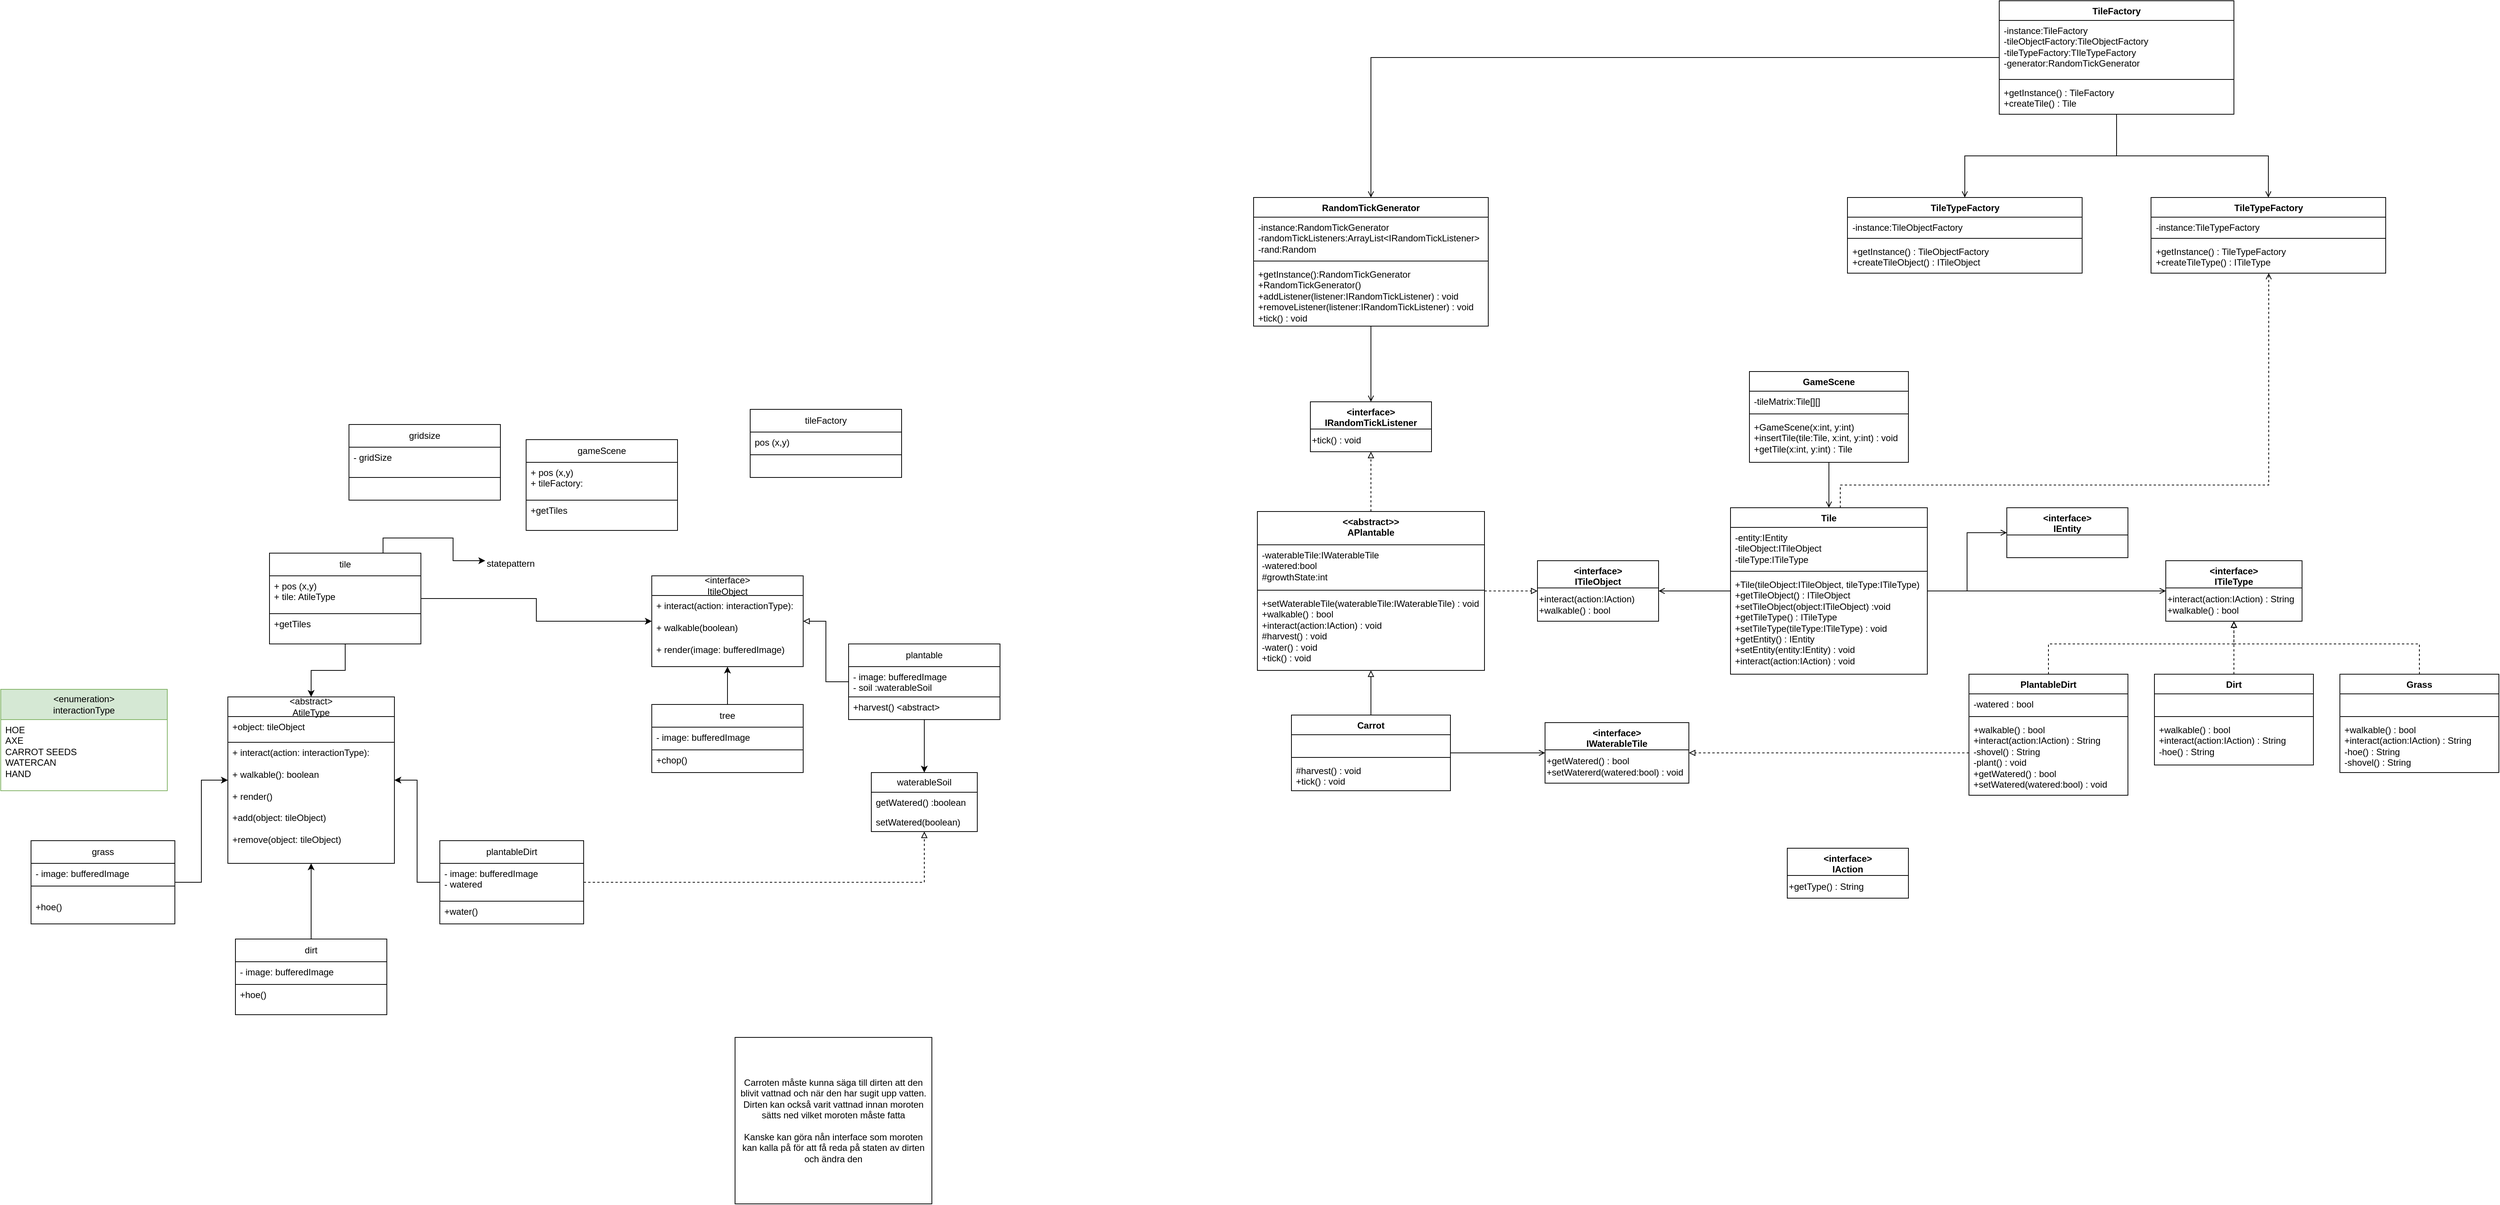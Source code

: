 <mxfile version="24.9.2">
  <diagram name="Sida-1" id="Y1j0zhgqOLCsYzoXeZtR">
    <mxGraphModel dx="4975" dy="3433" grid="1" gridSize="10" guides="1" tooltips="1" connect="1" arrows="1" fold="1" page="1" pageScale="1" pageWidth="827" pageHeight="1169" math="0" shadow="0">
      <root>
        <mxCell id="0" />
        <mxCell id="1" parent="0" />
        <mxCell id="sIzIB-XZMuE6dHfO2kSs-16" value="&lt;div&gt;&amp;lt;abstract&amp;gt;&lt;br&gt;&lt;/div&gt;&lt;div&gt;AtileType&lt;/div&gt;" style="swimlane;fontStyle=0;childLayout=stackLayout;horizontal=1;startSize=26;fillColor=none;horizontalStack=0;resizeParent=1;resizeParentMax=0;resizeLast=0;collapsible=1;marginBottom=0;whiteSpace=wrap;html=1;" parent="1" vertex="1">
          <mxGeometry x="20" y="490" width="220" height="220" as="geometry" />
        </mxCell>
        <mxCell id="sIzIB-XZMuE6dHfO2kSs-78" value="+object: tileObject" style="text;strokeColor=none;fillColor=none;align=left;verticalAlign=top;spacingLeft=4;spacingRight=4;overflow=hidden;rotatable=0;points=[[0,0.5],[1,0.5]];portConstraint=eastwest;whiteSpace=wrap;html=1;" parent="sIzIB-XZMuE6dHfO2kSs-16" vertex="1">
          <mxGeometry y="26" width="220" height="34" as="geometry" />
        </mxCell>
        <mxCell id="sIzIB-XZMuE6dHfO2kSs-17" value="+ interact(action: interactionType):&lt;div&gt;&lt;br&gt;&lt;/div&gt;&lt;div&gt;+ walkable(): boolean&lt;br&gt;&lt;/div&gt;&lt;div&gt;&lt;br&gt;&lt;/div&gt;&lt;div&gt;+ render()&lt;br&gt;&lt;/div&gt;&lt;div&gt;&lt;br&gt;&lt;/div&gt;&lt;div&gt;+add(object: tileObject)&lt;/div&gt;&lt;div&gt;&lt;br&gt;&lt;/div&gt;&lt;div&gt;+remove(object: tileObject)&lt;/div&gt;&lt;div&gt;&lt;br&gt;&lt;/div&gt;&lt;div&gt;&lt;br&gt;&lt;/div&gt;" style="text;strokeColor=default;fillColor=none;align=left;verticalAlign=top;spacingLeft=4;spacingRight=4;overflow=hidden;rotatable=0;points=[[0,0.5],[1,0.5]];portConstraint=eastwest;whiteSpace=wrap;html=1;" parent="sIzIB-XZMuE6dHfO2kSs-16" vertex="1">
          <mxGeometry y="60" width="220" height="160" as="geometry" />
        </mxCell>
        <mxCell id="sIzIB-XZMuE6dHfO2kSs-32" style="edgeStyle=orthogonalEdgeStyle;rounded=0;orthogonalLoop=1;jettySize=auto;html=1;" parent="1" source="sIzIB-XZMuE6dHfO2kSs-30" target="sIzIB-XZMuE6dHfO2kSs-16" edge="1">
          <mxGeometry relative="1" as="geometry" />
        </mxCell>
        <mxCell id="WeTuNVZqNts5gVV0klB0-11" style="edgeStyle=orthogonalEdgeStyle;rounded=0;orthogonalLoop=1;jettySize=auto;html=1;endArrow=block;endFill=0;dashed=1;" parent="1" source="sIzIB-XZMuE6dHfO2kSs-30" target="WeTuNVZqNts5gVV0klB0-5" edge="1">
          <mxGeometry relative="1" as="geometry" />
        </mxCell>
        <mxCell id="sIzIB-XZMuE6dHfO2kSs-30" value="plantableDirt" style="swimlane;fontStyle=0;childLayout=stackLayout;horizontal=1;startSize=30;fillColor=none;horizontalStack=0;resizeParent=1;resizeParentMax=0;resizeLast=0;collapsible=1;marginBottom=0;whiteSpace=wrap;html=1;" parent="1" vertex="1">
          <mxGeometry x="300" y="680" width="190" height="110" as="geometry" />
        </mxCell>
        <mxCell id="sIzIB-XZMuE6dHfO2kSs-38" value="&lt;div&gt;- image: bufferedImage&lt;/div&gt;&lt;div&gt;- watered&lt;br&gt;&lt;/div&gt;" style="text;strokeColor=default;fillColor=none;align=left;verticalAlign=top;spacingLeft=4;spacingRight=4;overflow=hidden;rotatable=0;points=[[0,0.5],[1,0.5]];portConstraint=eastwest;whiteSpace=wrap;html=1;" parent="sIzIB-XZMuE6dHfO2kSs-30" vertex="1">
          <mxGeometry y="30" width="190" height="50" as="geometry" />
        </mxCell>
        <mxCell id="sIzIB-XZMuE6dHfO2kSs-37" value="&lt;div&gt;+water()&lt;br&gt;&lt;/div&gt;&lt;div&gt;&lt;br&gt;&lt;br&gt;&lt;/div&gt;" style="text;strokeColor=default;fillColor=none;align=left;verticalAlign=top;spacingLeft=4;spacingRight=4;overflow=hidden;rotatable=0;points=[[0,0.5],[1,0.5]];portConstraint=eastwest;whiteSpace=wrap;html=1;" parent="sIzIB-XZMuE6dHfO2kSs-30" vertex="1">
          <mxGeometry y="80" width="190" height="30" as="geometry" />
        </mxCell>
        <mxCell id="sIzIB-XZMuE6dHfO2kSs-42" style="edgeStyle=orthogonalEdgeStyle;rounded=0;orthogonalLoop=1;jettySize=auto;html=1;" parent="1" source="sIzIB-XZMuE6dHfO2kSs-39" target="sIzIB-XZMuE6dHfO2kSs-16" edge="1">
          <mxGeometry relative="1" as="geometry" />
        </mxCell>
        <mxCell id="sIzIB-XZMuE6dHfO2kSs-39" value="dirt" style="swimlane;fontStyle=0;childLayout=stackLayout;horizontal=1;startSize=30;fillColor=none;horizontalStack=0;resizeParent=1;resizeParentMax=0;resizeLast=0;collapsible=1;marginBottom=0;whiteSpace=wrap;html=1;" parent="1" vertex="1">
          <mxGeometry x="30" y="810" width="200" height="100" as="geometry" />
        </mxCell>
        <mxCell id="sIzIB-XZMuE6dHfO2kSs-40" value="&lt;div&gt;- image: bufferedImage&lt;/div&gt;" style="text;strokeColor=default;fillColor=none;align=left;verticalAlign=top;spacingLeft=4;spacingRight=4;overflow=hidden;rotatable=0;points=[[0,0.5],[1,0.5]];portConstraint=eastwest;whiteSpace=wrap;html=1;" parent="sIzIB-XZMuE6dHfO2kSs-39" vertex="1">
          <mxGeometry y="30" width="200" height="30" as="geometry" />
        </mxCell>
        <mxCell id="sIzIB-XZMuE6dHfO2kSs-41" value="&lt;div&gt;+hoe()&lt;br&gt;&lt;/div&gt;&lt;div&gt;&lt;br&gt;&lt;br&gt;&lt;/div&gt;" style="text;strokeColor=default;fillColor=none;align=left;verticalAlign=top;spacingLeft=4;spacingRight=4;overflow=hidden;rotatable=0;points=[[0,0.5],[1,0.5]];portConstraint=eastwest;whiteSpace=wrap;html=1;" parent="sIzIB-XZMuE6dHfO2kSs-39" vertex="1">
          <mxGeometry y="60" width="200" height="40" as="geometry" />
        </mxCell>
        <mxCell id="sIzIB-XZMuE6dHfO2kSs-46" style="edgeStyle=orthogonalEdgeStyle;rounded=0;orthogonalLoop=1;jettySize=auto;html=1;" parent="1" source="sIzIB-XZMuE6dHfO2kSs-43" target="sIzIB-XZMuE6dHfO2kSs-16" edge="1">
          <mxGeometry relative="1" as="geometry" />
        </mxCell>
        <mxCell id="sIzIB-XZMuE6dHfO2kSs-43" value="grass" style="swimlane;fontStyle=0;childLayout=stackLayout;horizontal=1;startSize=30;fillColor=none;horizontalStack=0;resizeParent=1;resizeParentMax=0;resizeLast=0;collapsible=1;marginBottom=0;whiteSpace=wrap;html=1;" parent="1" vertex="1">
          <mxGeometry x="-240" y="680" width="190" height="110" as="geometry" />
        </mxCell>
        <mxCell id="sIzIB-XZMuE6dHfO2kSs-44" value="&lt;div&gt;- image: bufferedImage&lt;/div&gt;" style="text;strokeColor=default;fillColor=none;align=left;verticalAlign=top;spacingLeft=4;spacingRight=4;overflow=hidden;rotatable=0;points=[[0,0.5],[1,0.5]];portConstraint=eastwest;whiteSpace=wrap;html=1;" parent="sIzIB-XZMuE6dHfO2kSs-43" vertex="1">
          <mxGeometry y="30" width="190" height="30" as="geometry" />
        </mxCell>
        <mxCell id="sIzIB-XZMuE6dHfO2kSs-45" value="&lt;br&gt;&lt;div&gt;+hoe()&lt;br&gt;&lt;/div&gt;&lt;div&gt;&lt;br&gt;&lt;br&gt;&lt;/div&gt;" style="text;strokeColor=default;fillColor=none;align=left;verticalAlign=top;spacingLeft=4;spacingRight=4;overflow=hidden;rotatable=0;points=[[0,0.5],[1,0.5]];portConstraint=eastwest;whiteSpace=wrap;html=1;" parent="sIzIB-XZMuE6dHfO2kSs-43" vertex="1">
          <mxGeometry y="60" width="190" height="50" as="geometry" />
        </mxCell>
        <mxCell id="sIzIB-XZMuE6dHfO2kSs-47" value="&lt;div&gt;&amp;lt;interface&amp;gt;&lt;br&gt;&lt;/div&gt;&lt;div&gt;ItileObject&lt;/div&gt;" style="swimlane;fontStyle=0;childLayout=stackLayout;horizontal=1;startSize=26;fillColor=none;horizontalStack=0;resizeParent=1;resizeParentMax=0;resizeLast=0;collapsible=1;marginBottom=0;whiteSpace=wrap;html=1;" parent="1" vertex="1">
          <mxGeometry x="580" y="330" width="200" height="120" as="geometry" />
        </mxCell>
        <mxCell id="sIzIB-XZMuE6dHfO2kSs-48" value="+ interact(action: interactionType):&lt;div&gt;&lt;br&gt;&lt;/div&gt;&lt;div&gt;+ walkable(boolean)&lt;/div&gt;&lt;div&gt;&lt;br&gt;&lt;/div&gt;&lt;div&gt;+ render(image: bufferedImage)&lt;br&gt;&lt;/div&gt;" style="text;strokeColor=none;fillColor=none;align=left;verticalAlign=top;spacingLeft=4;spacingRight=4;overflow=hidden;rotatable=0;points=[[0,0.5],[1,0.5]];portConstraint=eastwest;whiteSpace=wrap;html=1;" parent="sIzIB-XZMuE6dHfO2kSs-47" vertex="1">
          <mxGeometry y="26" width="200" height="94" as="geometry" />
        </mxCell>
        <mxCell id="sIzIB-XZMuE6dHfO2kSs-52" style="edgeStyle=orthogonalEdgeStyle;rounded=0;orthogonalLoop=1;jettySize=auto;html=1;endArrow=block;endFill=0;" parent="1" source="sIzIB-XZMuE6dHfO2kSs-49" target="sIzIB-XZMuE6dHfO2kSs-47" edge="1">
          <mxGeometry relative="1" as="geometry" />
        </mxCell>
        <mxCell id="WeTuNVZqNts5gVV0klB0-9" style="edgeStyle=orthogonalEdgeStyle;rounded=0;orthogonalLoop=1;jettySize=auto;html=1;" parent="1" source="sIzIB-XZMuE6dHfO2kSs-49" target="WeTuNVZqNts5gVV0klB0-5" edge="1">
          <mxGeometry relative="1" as="geometry" />
        </mxCell>
        <mxCell id="sIzIB-XZMuE6dHfO2kSs-49" value="plantable" style="swimlane;fontStyle=0;childLayout=stackLayout;horizontal=1;startSize=30;fillColor=none;horizontalStack=0;resizeParent=1;resizeParentMax=0;resizeLast=0;collapsible=1;marginBottom=0;whiteSpace=wrap;html=1;" parent="1" vertex="1">
          <mxGeometry x="840" y="420" width="200" height="100" as="geometry" />
        </mxCell>
        <mxCell id="sIzIB-XZMuE6dHfO2kSs-50" value="&lt;div&gt;- image: bufferedImage&lt;/div&gt;&lt;div&gt;- soil :waterableSoil&lt;/div&gt;" style="text;strokeColor=default;fillColor=none;align=left;verticalAlign=top;spacingLeft=4;spacingRight=4;overflow=hidden;rotatable=0;points=[[0,0.5],[1,0.5]];portConstraint=eastwest;whiteSpace=wrap;html=1;" parent="sIzIB-XZMuE6dHfO2kSs-49" vertex="1">
          <mxGeometry y="30" width="200" height="40" as="geometry" />
        </mxCell>
        <mxCell id="sIzIB-XZMuE6dHfO2kSs-51" value="&lt;div&gt;+harvest() &amp;lt;abstract&amp;gt;&lt;br&gt;&lt;/div&gt;&lt;div&gt;&lt;br&gt;&lt;br&gt;&lt;/div&gt;" style="text;strokeColor=default;fillColor=none;align=left;verticalAlign=top;spacingLeft=4;spacingRight=4;overflow=hidden;rotatable=0;points=[[0,0.5],[1,0.5]];portConstraint=eastwest;whiteSpace=wrap;html=1;" parent="sIzIB-XZMuE6dHfO2kSs-49" vertex="1">
          <mxGeometry y="70" width="200" height="30" as="geometry" />
        </mxCell>
        <mxCell id="sIzIB-XZMuE6dHfO2kSs-56" style="edgeStyle=orthogonalEdgeStyle;rounded=0;orthogonalLoop=1;jettySize=auto;html=1;" parent="1" source="sIzIB-XZMuE6dHfO2kSs-53" target="sIzIB-XZMuE6dHfO2kSs-47" edge="1">
          <mxGeometry relative="1" as="geometry" />
        </mxCell>
        <mxCell id="sIzIB-XZMuE6dHfO2kSs-53" value="tree" style="swimlane;fontStyle=0;childLayout=stackLayout;horizontal=1;startSize=30;fillColor=none;horizontalStack=0;resizeParent=1;resizeParentMax=0;resizeLast=0;collapsible=1;marginBottom=0;whiteSpace=wrap;html=1;" parent="1" vertex="1">
          <mxGeometry x="580" y="500" width="200" height="90" as="geometry" />
        </mxCell>
        <mxCell id="sIzIB-XZMuE6dHfO2kSs-54" value="&lt;div&gt;- image: bufferedImage&lt;/div&gt;" style="text;strokeColor=default;fillColor=none;align=left;verticalAlign=top;spacingLeft=4;spacingRight=4;overflow=hidden;rotatable=0;points=[[0,0.5],[1,0.5]];portConstraint=eastwest;whiteSpace=wrap;html=1;" parent="sIzIB-XZMuE6dHfO2kSs-53" vertex="1">
          <mxGeometry y="30" width="200" height="30" as="geometry" />
        </mxCell>
        <mxCell id="sIzIB-XZMuE6dHfO2kSs-55" value="&lt;div&gt;+chop()&lt;br&gt;&lt;/div&gt;&lt;div&gt;&lt;br&gt;&lt;br&gt;&lt;/div&gt;" style="text;strokeColor=default;fillColor=none;align=left;verticalAlign=top;spacingLeft=4;spacingRight=4;overflow=hidden;rotatable=0;points=[[0,0.5],[1,0.5]];portConstraint=eastwest;whiteSpace=wrap;html=1;" parent="sIzIB-XZMuE6dHfO2kSs-53" vertex="1">
          <mxGeometry y="60" width="200" height="30" as="geometry" />
        </mxCell>
        <mxCell id="sIzIB-XZMuE6dHfO2kSs-57" value="&amp;lt;enumeration&amp;gt;&lt;br&gt;&lt;div&gt;interactionType&lt;/div&gt;" style="swimlane;fontStyle=0;childLayout=stackLayout;horizontal=1;startSize=40;fillColor=#d5e8d4;horizontalStack=0;resizeParent=1;resizeParentMax=0;resizeLast=0;collapsible=1;marginBottom=0;whiteSpace=wrap;html=1;strokeColor=#82b366;" parent="1" vertex="1">
          <mxGeometry x="-280" y="480" width="220" height="134" as="geometry" />
        </mxCell>
        <mxCell id="sIzIB-XZMuE6dHfO2kSs-58" value="&lt;div&gt;HOE&lt;/div&gt;&lt;div&gt;AXE&lt;/div&gt;&lt;div&gt;CARROT SEEDS&lt;/div&gt;&lt;div&gt;WATERCAN&lt;/div&gt;&lt;div&gt;HAND&lt;br&gt;&lt;/div&gt;" style="text;strokeColor=none;fillColor=none;align=left;verticalAlign=top;spacingLeft=4;spacingRight=4;overflow=hidden;rotatable=0;points=[[0,0.5],[1,0.5]];portConstraint=eastwest;whiteSpace=wrap;html=1;" parent="sIzIB-XZMuE6dHfO2kSs-57" vertex="1">
          <mxGeometry y="40" width="220" height="94" as="geometry" />
        </mxCell>
        <mxCell id="sIzIB-XZMuE6dHfO2kSs-66" value="gameScene" style="swimlane;fontStyle=0;childLayout=stackLayout;horizontal=1;startSize=30;fillColor=none;horizontalStack=0;resizeParent=1;resizeParentMax=0;resizeLast=0;collapsible=1;marginBottom=0;whiteSpace=wrap;html=1;" parent="1" vertex="1">
          <mxGeometry x="414" y="150" width="200" height="120" as="geometry" />
        </mxCell>
        <mxCell id="sIzIB-XZMuE6dHfO2kSs-67" value="&lt;div&gt;+ pos (x,y)&lt;/div&gt;&lt;div&gt;+ tileFactory:&lt;br&gt;&lt;/div&gt;" style="text;strokeColor=default;fillColor=none;align=left;verticalAlign=top;spacingLeft=4;spacingRight=4;overflow=hidden;rotatable=0;points=[[0,0.5],[1,0.5]];portConstraint=eastwest;whiteSpace=wrap;html=1;" parent="sIzIB-XZMuE6dHfO2kSs-66" vertex="1">
          <mxGeometry y="30" width="200" height="50" as="geometry" />
        </mxCell>
        <mxCell id="sIzIB-XZMuE6dHfO2kSs-68" value="&lt;div&gt;+getTiles&lt;/div&gt;&lt;div&gt;&lt;br&gt;&lt;/div&gt;" style="text;strokeColor=default;fillColor=none;align=left;verticalAlign=top;spacingLeft=4;spacingRight=4;overflow=hidden;rotatable=0;points=[[0,0.5],[1,0.5]];portConstraint=eastwest;whiteSpace=wrap;html=1;" parent="sIzIB-XZMuE6dHfO2kSs-66" vertex="1">
          <mxGeometry y="80" width="200" height="40" as="geometry" />
        </mxCell>
        <mxCell id="sIzIB-XZMuE6dHfO2kSs-69" value="gridsize" style="swimlane;fontStyle=0;childLayout=stackLayout;horizontal=1;startSize=30;fillColor=none;horizontalStack=0;resizeParent=1;resizeParentMax=0;resizeLast=0;collapsible=1;marginBottom=0;whiteSpace=wrap;html=1;" parent="1" vertex="1">
          <mxGeometry x="180" y="130" width="200" height="100" as="geometry" />
        </mxCell>
        <mxCell id="sIzIB-XZMuE6dHfO2kSs-70" value="- gridSize" style="text;strokeColor=default;fillColor=none;align=left;verticalAlign=top;spacingLeft=4;spacingRight=4;overflow=hidden;rotatable=0;points=[[0,0.5],[1,0.5]];portConstraint=eastwest;whiteSpace=wrap;html=1;" parent="sIzIB-XZMuE6dHfO2kSs-69" vertex="1">
          <mxGeometry y="30" width="200" height="40" as="geometry" />
        </mxCell>
        <mxCell id="sIzIB-XZMuE6dHfO2kSs-71" value="&lt;div&gt;&lt;br&gt;&lt;/div&gt;&lt;div&gt;&lt;br&gt;&lt;br&gt;&lt;/div&gt;" style="text;strokeColor=default;fillColor=none;align=left;verticalAlign=top;spacingLeft=4;spacingRight=4;overflow=hidden;rotatable=0;points=[[0,0.5],[1,0.5]];portConstraint=eastwest;whiteSpace=wrap;html=1;" parent="sIzIB-XZMuE6dHfO2kSs-69" vertex="1">
          <mxGeometry y="70" width="200" height="30" as="geometry" />
        </mxCell>
        <mxCell id="sIzIB-XZMuE6dHfO2kSs-72" value="tileFactory" style="swimlane;fontStyle=0;childLayout=stackLayout;horizontal=1;startSize=30;fillColor=none;horizontalStack=0;resizeParent=1;resizeParentMax=0;resizeLast=0;collapsible=1;marginBottom=0;whiteSpace=wrap;html=1;" parent="1" vertex="1">
          <mxGeometry x="710" y="110" width="200" height="90" as="geometry" />
        </mxCell>
        <mxCell id="sIzIB-XZMuE6dHfO2kSs-73" value="pos (x,y)" style="text;strokeColor=default;fillColor=none;align=left;verticalAlign=top;spacingLeft=4;spacingRight=4;overflow=hidden;rotatable=0;points=[[0,0.5],[1,0.5]];portConstraint=eastwest;whiteSpace=wrap;html=1;" parent="sIzIB-XZMuE6dHfO2kSs-72" vertex="1">
          <mxGeometry y="30" width="200" height="30" as="geometry" />
        </mxCell>
        <mxCell id="sIzIB-XZMuE6dHfO2kSs-74" value="" style="text;strokeColor=default;fillColor=none;align=left;verticalAlign=top;spacingLeft=4;spacingRight=4;overflow=hidden;rotatable=0;points=[[0,0.5],[1,0.5]];portConstraint=eastwest;whiteSpace=wrap;html=1;" parent="sIzIB-XZMuE6dHfO2kSs-72" vertex="1">
          <mxGeometry y="60" width="200" height="30" as="geometry" />
        </mxCell>
        <mxCell id="sIzIB-XZMuE6dHfO2kSs-85" style="edgeStyle=orthogonalEdgeStyle;rounded=0;orthogonalLoop=1;jettySize=auto;html=1;exitX=0.75;exitY=0;exitDx=0;exitDy=0;" parent="1" source="sIzIB-XZMuE6dHfO2kSs-82" target="sIzIB-XZMuE6dHfO2kSs-86" edge="1">
          <mxGeometry relative="1" as="geometry">
            <mxPoint x="450" y="430" as="targetPoint" />
          </mxGeometry>
        </mxCell>
        <mxCell id="sIzIB-XZMuE6dHfO2kSs-87" style="edgeStyle=orthogonalEdgeStyle;rounded=0;orthogonalLoop=1;jettySize=auto;html=1;" parent="1" source="sIzIB-XZMuE6dHfO2kSs-82" target="sIzIB-XZMuE6dHfO2kSs-16" edge="1">
          <mxGeometry relative="1" as="geometry" />
        </mxCell>
        <mxCell id="sIzIB-XZMuE6dHfO2kSs-88" style="edgeStyle=orthogonalEdgeStyle;rounded=0;orthogonalLoop=1;jettySize=auto;html=1;" parent="1" source="sIzIB-XZMuE6dHfO2kSs-82" target="sIzIB-XZMuE6dHfO2kSs-47" edge="1">
          <mxGeometry relative="1" as="geometry" />
        </mxCell>
        <mxCell id="sIzIB-XZMuE6dHfO2kSs-82" value="tile" style="swimlane;fontStyle=0;childLayout=stackLayout;horizontal=1;startSize=30;fillColor=none;horizontalStack=0;resizeParent=1;resizeParentMax=0;resizeLast=0;collapsible=1;marginBottom=0;whiteSpace=wrap;html=1;" parent="1" vertex="1">
          <mxGeometry x="75" y="300" width="200" height="120" as="geometry" />
        </mxCell>
        <mxCell id="sIzIB-XZMuE6dHfO2kSs-83" value="&lt;div&gt;+ pos (x,y)&lt;/div&gt;&lt;div&gt;+ tile: AtileType&lt;br&gt;&lt;/div&gt;" style="text;strokeColor=default;fillColor=none;align=left;verticalAlign=top;spacingLeft=4;spacingRight=4;overflow=hidden;rotatable=0;points=[[0,0.5],[1,0.5]];portConstraint=eastwest;whiteSpace=wrap;html=1;" parent="sIzIB-XZMuE6dHfO2kSs-82" vertex="1">
          <mxGeometry y="30" width="200" height="50" as="geometry" />
        </mxCell>
        <mxCell id="sIzIB-XZMuE6dHfO2kSs-84" value="&lt;div&gt;+getTiles&lt;/div&gt;&lt;div&gt;&lt;br&gt;&lt;/div&gt;" style="text;strokeColor=default;fillColor=none;align=left;verticalAlign=top;spacingLeft=4;spacingRight=4;overflow=hidden;rotatable=0;points=[[0,0.5],[1,0.5]];portConstraint=eastwest;whiteSpace=wrap;html=1;" parent="sIzIB-XZMuE6dHfO2kSs-82" vertex="1">
          <mxGeometry y="80" width="200" height="40" as="geometry" />
        </mxCell>
        <mxCell id="sIzIB-XZMuE6dHfO2kSs-86" value="statepattern" style="text;html=1;whiteSpace=wrap;overflow=hidden;rounded=0;" parent="1" vertex="1">
          <mxGeometry x="360" y="300" width="180" height="20" as="geometry" />
        </mxCell>
        <mxCell id="WeTuNVZqNts5gVV0klB0-1" value="Carroten måste kunna säga till dirten att den blivit vattnad och när den har sugit upp vatten. Dirten kan också varit vattnad innan moroten sätts ned vilket moroten måste fatta&lt;div&gt;&lt;br&gt;&lt;/div&gt;&lt;div&gt;Kanske kan göra nån interface som moroten kan kalla på för att få reda på staten av dirten och ändra den&lt;/div&gt;" style="rounded=0;whiteSpace=wrap;html=1;" parent="1" vertex="1">
          <mxGeometry x="690" y="940" width="260" height="220" as="geometry" />
        </mxCell>
        <mxCell id="WeTuNVZqNts5gVV0klB0-5" value="waterableSoil" style="swimlane;fontStyle=0;childLayout=stackLayout;horizontal=1;startSize=26;fillColor=none;horizontalStack=0;resizeParent=1;resizeParentMax=0;resizeLast=0;collapsible=1;marginBottom=0;whiteSpace=wrap;html=1;" parent="1" vertex="1">
          <mxGeometry x="870" y="590" width="140" height="78" as="geometry" />
        </mxCell>
        <mxCell id="WeTuNVZqNts5gVV0klB0-6" value="getWatered() :boolean" style="text;strokeColor=none;fillColor=none;align=left;verticalAlign=top;spacingLeft=4;spacingRight=4;overflow=hidden;rotatable=0;points=[[0,0.5],[1,0.5]];portConstraint=eastwest;whiteSpace=wrap;html=1;" parent="WeTuNVZqNts5gVV0klB0-5" vertex="1">
          <mxGeometry y="26" width="140" height="26" as="geometry" />
        </mxCell>
        <mxCell id="WeTuNVZqNts5gVV0klB0-7" value="setWatered(boolean)" style="text;strokeColor=none;fillColor=none;align=left;verticalAlign=top;spacingLeft=4;spacingRight=4;overflow=hidden;rotatable=0;points=[[0,0.5],[1,0.5]];portConstraint=eastwest;whiteSpace=wrap;html=1;" parent="WeTuNVZqNts5gVV0klB0-5" vertex="1">
          <mxGeometry y="52" width="140" height="26" as="geometry" />
        </mxCell>
        <mxCell id="nK5WX2Lo6PBQWlpcMVZI-44" style="edgeStyle=orthogonalEdgeStyle;rounded=0;orthogonalLoop=1;jettySize=auto;html=1;endArrow=open;endFill=0;" edge="1" parent="1" source="nK5WX2Lo6PBQWlpcMVZI-1" target="nK5WX2Lo6PBQWlpcMVZI-5">
          <mxGeometry relative="1" as="geometry" />
        </mxCell>
        <mxCell id="nK5WX2Lo6PBQWlpcMVZI-1" value="GameScene" style="swimlane;fontStyle=1;align=center;verticalAlign=top;childLayout=stackLayout;horizontal=1;startSize=26;horizontalStack=0;resizeParent=1;resizeParentMax=0;resizeLast=0;collapsible=1;marginBottom=0;whiteSpace=wrap;html=1;" vertex="1" parent="1">
          <mxGeometry x="2030" y="60" width="210" height="120" as="geometry" />
        </mxCell>
        <mxCell id="nK5WX2Lo6PBQWlpcMVZI-2" value="-tileMatrix:Tile[][]" style="text;strokeColor=none;fillColor=none;align=left;verticalAlign=top;spacingLeft=4;spacingRight=4;overflow=hidden;rotatable=0;points=[[0,0.5],[1,0.5]];portConstraint=eastwest;whiteSpace=wrap;html=1;" vertex="1" parent="nK5WX2Lo6PBQWlpcMVZI-1">
          <mxGeometry y="26" width="210" height="26" as="geometry" />
        </mxCell>
        <mxCell id="nK5WX2Lo6PBQWlpcMVZI-3" value="" style="line;strokeWidth=1;fillColor=none;align=left;verticalAlign=middle;spacingTop=-1;spacingLeft=3;spacingRight=3;rotatable=0;labelPosition=right;points=[];portConstraint=eastwest;strokeColor=inherit;" vertex="1" parent="nK5WX2Lo6PBQWlpcMVZI-1">
          <mxGeometry y="52" width="210" height="8" as="geometry" />
        </mxCell>
        <mxCell id="nK5WX2Lo6PBQWlpcMVZI-4" value="+GameScene(x:int, y:int)&lt;div&gt;+insertTile(tile:Tile, x:int, y:int) : void&lt;/div&gt;&lt;div&gt;+getTile(x:int, y:int) : Tile&lt;/div&gt;" style="text;strokeColor=none;fillColor=none;align=left;verticalAlign=top;spacingLeft=4;spacingRight=4;overflow=hidden;rotatable=0;points=[[0,0.5],[1,0.5]];portConstraint=eastwest;whiteSpace=wrap;html=1;" vertex="1" parent="nK5WX2Lo6PBQWlpcMVZI-1">
          <mxGeometry y="60" width="210" height="60" as="geometry" />
        </mxCell>
        <mxCell id="nK5WX2Lo6PBQWlpcMVZI-45" style="edgeStyle=orthogonalEdgeStyle;rounded=0;orthogonalLoop=1;jettySize=auto;html=1;endArrow=open;endFill=0;" edge="1" parent="1" source="nK5WX2Lo6PBQWlpcMVZI-5" target="nK5WX2Lo6PBQWlpcMVZI-16">
          <mxGeometry relative="1" as="geometry" />
        </mxCell>
        <mxCell id="nK5WX2Lo6PBQWlpcMVZI-48" style="edgeStyle=orthogonalEdgeStyle;rounded=0;orthogonalLoop=1;jettySize=auto;html=1;endArrow=open;endFill=0;" edge="1" parent="1" source="nK5WX2Lo6PBQWlpcMVZI-5" target="nK5WX2Lo6PBQWlpcMVZI-18">
          <mxGeometry relative="1" as="geometry" />
        </mxCell>
        <mxCell id="nK5WX2Lo6PBQWlpcMVZI-53" style="edgeStyle=orthogonalEdgeStyle;rounded=0;orthogonalLoop=1;jettySize=auto;html=1;endArrow=open;endFill=0;" edge="1" parent="1" source="nK5WX2Lo6PBQWlpcMVZI-5" target="nK5WX2Lo6PBQWlpcMVZI-14">
          <mxGeometry relative="1" as="geometry" />
        </mxCell>
        <mxCell id="nK5WX2Lo6PBQWlpcMVZI-76" style="edgeStyle=orthogonalEdgeStyle;rounded=0;orthogonalLoop=1;jettySize=auto;html=1;endArrow=open;endFill=0;dashed=1;" edge="1" parent="1" source="nK5WX2Lo6PBQWlpcMVZI-5" target="nK5WX2Lo6PBQWlpcMVZI-66">
          <mxGeometry relative="1" as="geometry">
            <Array as="points">
              <mxPoint x="2150" y="210" />
              <mxPoint x="2716" y="210" />
            </Array>
          </mxGeometry>
        </mxCell>
        <mxCell id="nK5WX2Lo6PBQWlpcMVZI-5" value="Tile" style="swimlane;fontStyle=1;align=center;verticalAlign=top;childLayout=stackLayout;horizontal=1;startSize=26;horizontalStack=0;resizeParent=1;resizeParentMax=0;resizeLast=0;collapsible=1;marginBottom=0;whiteSpace=wrap;html=1;" vertex="1" parent="1">
          <mxGeometry x="2005" y="240" width="260" height="220" as="geometry" />
        </mxCell>
        <mxCell id="nK5WX2Lo6PBQWlpcMVZI-6" value="-entity:IEntity&lt;div&gt;-tileObject:ITileObject&lt;/div&gt;&lt;div&gt;-tileType:ITileType&lt;/div&gt;" style="text;strokeColor=none;fillColor=none;align=left;verticalAlign=top;spacingLeft=4;spacingRight=4;overflow=hidden;rotatable=0;points=[[0,0.5],[1,0.5]];portConstraint=eastwest;whiteSpace=wrap;html=1;" vertex="1" parent="nK5WX2Lo6PBQWlpcMVZI-5">
          <mxGeometry y="26" width="260" height="54" as="geometry" />
        </mxCell>
        <mxCell id="nK5WX2Lo6PBQWlpcMVZI-7" value="" style="line;strokeWidth=1;fillColor=none;align=left;verticalAlign=middle;spacingTop=-1;spacingLeft=3;spacingRight=3;rotatable=0;labelPosition=right;points=[];portConstraint=eastwest;strokeColor=inherit;" vertex="1" parent="nK5WX2Lo6PBQWlpcMVZI-5">
          <mxGeometry y="80" width="260" height="8" as="geometry" />
        </mxCell>
        <mxCell id="nK5WX2Lo6PBQWlpcMVZI-8" value="+Tile(tileObject:ITileObject, tileType:ITileType)&lt;div&gt;+getTileObject() : ITileObject&lt;/div&gt;&lt;div&gt;+setTileObject(object:ITileObject) :void&lt;/div&gt;&lt;div&gt;+getTileType() : ITileType&lt;/div&gt;&lt;div&gt;+setTileType(tileType:ITileType) : void&lt;/div&gt;&lt;div&gt;+getEntity() : IEntity&lt;/div&gt;&lt;div&gt;+setEntity(entity:IEntity) : void&lt;/div&gt;&lt;div&gt;+interact(action:IAction) : void&lt;/div&gt;" style="text;strokeColor=none;fillColor=none;align=left;verticalAlign=top;spacingLeft=4;spacingRight=4;overflow=hidden;rotatable=0;points=[[0,0.5],[1,0.5]];portConstraint=eastwest;whiteSpace=wrap;html=1;" vertex="1" parent="nK5WX2Lo6PBQWlpcMVZI-5">
          <mxGeometry y="88" width="260" height="132" as="geometry" />
        </mxCell>
        <mxCell id="nK5WX2Lo6PBQWlpcMVZI-9" value="&amp;lt;interface&amp;gt;&lt;div&gt;IAction&lt;/div&gt;" style="swimlane;fontStyle=1;align=center;verticalAlign=top;childLayout=stackLayout;horizontal=1;startSize=36;horizontalStack=0;resizeParent=1;resizeParentMax=0;resizeLast=0;collapsible=1;marginBottom=0;whiteSpace=wrap;html=1;" vertex="1" parent="1">
          <mxGeometry x="2080" y="690" width="160" height="66" as="geometry" />
        </mxCell>
        <mxCell id="nK5WX2Lo6PBQWlpcMVZI-13" value="+getType() : String" style="text;html=1;align=left;verticalAlign=middle;whiteSpace=wrap;rounded=0;" vertex="1" parent="nK5WX2Lo6PBQWlpcMVZI-9">
          <mxGeometry y="36" width="160" height="30" as="geometry" />
        </mxCell>
        <mxCell id="nK5WX2Lo6PBQWlpcMVZI-14" value="&amp;lt;interface&amp;gt;&lt;div&gt;IEntity&lt;/div&gt;" style="swimlane;fontStyle=1;align=center;verticalAlign=top;childLayout=stackLayout;horizontal=1;startSize=36;horizontalStack=0;resizeParent=1;resizeParentMax=0;resizeLast=0;collapsible=1;marginBottom=0;whiteSpace=wrap;html=1;" vertex="1" parent="1">
          <mxGeometry x="2370" y="240" width="160" height="66" as="geometry" />
        </mxCell>
        <mxCell id="nK5WX2Lo6PBQWlpcMVZI-16" value="&amp;lt;interface&amp;gt;&lt;div&gt;ITileObject&lt;/div&gt;" style="swimlane;fontStyle=1;align=center;verticalAlign=top;childLayout=stackLayout;horizontal=1;startSize=36;horizontalStack=0;resizeParent=1;resizeParentMax=0;resizeLast=0;collapsible=1;marginBottom=0;whiteSpace=wrap;html=1;" vertex="1" parent="1">
          <mxGeometry x="1750" y="310" width="160" height="80" as="geometry" />
        </mxCell>
        <mxCell id="nK5WX2Lo6PBQWlpcMVZI-17" value="+interact(action:IAction)&lt;div&gt;+walkable() : bool&lt;/div&gt;" style="text;html=1;align=left;verticalAlign=middle;whiteSpace=wrap;rounded=0;" vertex="1" parent="nK5WX2Lo6PBQWlpcMVZI-16">
          <mxGeometry y="36" width="160" height="44" as="geometry" />
        </mxCell>
        <mxCell id="nK5WX2Lo6PBQWlpcMVZI-18" value="&amp;lt;interface&amp;gt;&lt;div&gt;ITileType&lt;/div&gt;" style="swimlane;fontStyle=1;align=center;verticalAlign=top;childLayout=stackLayout;horizontal=1;startSize=36;horizontalStack=0;resizeParent=1;resizeParentMax=0;resizeLast=0;collapsible=1;marginBottom=0;whiteSpace=wrap;html=1;" vertex="1" parent="1">
          <mxGeometry x="2580" y="310" width="180" height="80" as="geometry" />
        </mxCell>
        <mxCell id="nK5WX2Lo6PBQWlpcMVZI-19" value="+interact(action:IAction) : String&lt;div&gt;+walkable() : bool&lt;/div&gt;" style="text;html=1;align=left;verticalAlign=middle;whiteSpace=wrap;rounded=0;" vertex="1" parent="nK5WX2Lo6PBQWlpcMVZI-18">
          <mxGeometry y="36" width="180" height="44" as="geometry" />
        </mxCell>
        <mxCell id="nK5WX2Lo6PBQWlpcMVZI-20" value="&amp;lt;interface&amp;gt;&lt;div&gt;IRandomTickListener&lt;/div&gt;" style="swimlane;fontStyle=1;align=center;verticalAlign=top;childLayout=stackLayout;horizontal=1;startSize=36;horizontalStack=0;resizeParent=1;resizeParentMax=0;resizeLast=0;collapsible=1;marginBottom=0;whiteSpace=wrap;html=1;" vertex="1" parent="1">
          <mxGeometry x="1450" y="100" width="160" height="66" as="geometry" />
        </mxCell>
        <mxCell id="nK5WX2Lo6PBQWlpcMVZI-21" value="+tick() : void" style="text;html=1;align=left;verticalAlign=middle;whiteSpace=wrap;rounded=0;" vertex="1" parent="nK5WX2Lo6PBQWlpcMVZI-20">
          <mxGeometry y="36" width="160" height="30" as="geometry" />
        </mxCell>
        <mxCell id="nK5WX2Lo6PBQWlpcMVZI-22" value="&amp;lt;interface&amp;gt;&lt;div&gt;IWaterableTile&lt;/div&gt;" style="swimlane;fontStyle=1;align=center;verticalAlign=top;childLayout=stackLayout;horizontal=1;startSize=36;horizontalStack=0;resizeParent=1;resizeParentMax=0;resizeLast=0;collapsible=1;marginBottom=0;whiteSpace=wrap;html=1;" vertex="1" parent="1">
          <mxGeometry x="1760" y="524" width="190" height="80" as="geometry" />
        </mxCell>
        <mxCell id="nK5WX2Lo6PBQWlpcMVZI-23" value="+getWatered() : bool&lt;div&gt;+setWatererd(watered:bool) : void&lt;/div&gt;" style="text;html=1;align=left;verticalAlign=middle;whiteSpace=wrap;rounded=0;" vertex="1" parent="nK5WX2Lo6PBQWlpcMVZI-22">
          <mxGeometry y="36" width="190" height="44" as="geometry" />
        </mxCell>
        <mxCell id="nK5WX2Lo6PBQWlpcMVZI-46" style="edgeStyle=orthogonalEdgeStyle;rounded=0;orthogonalLoop=1;jettySize=auto;html=1;endArrow=block;endFill=0;dashed=1;" edge="1" parent="1" source="nK5WX2Lo6PBQWlpcMVZI-24" target="nK5WX2Lo6PBQWlpcMVZI-16">
          <mxGeometry relative="1" as="geometry" />
        </mxCell>
        <mxCell id="nK5WX2Lo6PBQWlpcMVZI-60" style="edgeStyle=orthogonalEdgeStyle;rounded=0;orthogonalLoop=1;jettySize=auto;html=1;endArrow=block;endFill=0;dashed=1;" edge="1" parent="1" source="nK5WX2Lo6PBQWlpcMVZI-24" target="nK5WX2Lo6PBQWlpcMVZI-20">
          <mxGeometry relative="1" as="geometry" />
        </mxCell>
        <mxCell id="nK5WX2Lo6PBQWlpcMVZI-24" value="&amp;lt;&amp;lt;abstract&amp;gt;&amp;gt;&lt;div&gt;APlantable&lt;/div&gt;" style="swimlane;fontStyle=1;align=center;verticalAlign=top;childLayout=stackLayout;horizontal=1;startSize=44;horizontalStack=0;resizeParent=1;resizeParentMax=0;resizeLast=0;collapsible=1;marginBottom=0;whiteSpace=wrap;html=1;" vertex="1" parent="1">
          <mxGeometry x="1380" y="245" width="300" height="210" as="geometry" />
        </mxCell>
        <mxCell id="nK5WX2Lo6PBQWlpcMVZI-25" value="-waterableTile:IWaterableTile&lt;div&gt;-watered:bool&lt;/div&gt;&lt;div&gt;#growthState:int&lt;/div&gt;" style="text;strokeColor=none;fillColor=none;align=left;verticalAlign=top;spacingLeft=4;spacingRight=4;overflow=hidden;rotatable=0;points=[[0,0.5],[1,0.5]];portConstraint=eastwest;whiteSpace=wrap;html=1;" vertex="1" parent="nK5WX2Lo6PBQWlpcMVZI-24">
          <mxGeometry y="44" width="300" height="56" as="geometry" />
        </mxCell>
        <mxCell id="nK5WX2Lo6PBQWlpcMVZI-26" value="" style="line;strokeWidth=1;fillColor=none;align=left;verticalAlign=middle;spacingTop=-1;spacingLeft=3;spacingRight=3;rotatable=0;labelPosition=right;points=[];portConstraint=eastwest;strokeColor=inherit;" vertex="1" parent="nK5WX2Lo6PBQWlpcMVZI-24">
          <mxGeometry y="100" width="300" height="8" as="geometry" />
        </mxCell>
        <mxCell id="nK5WX2Lo6PBQWlpcMVZI-27" value="+setWaterableTile(waterableTile:IWaterableTile) : void&lt;div&gt;+walkable() : bool&lt;/div&gt;&lt;div&gt;+interact(action:IAction) : void&lt;/div&gt;&lt;div&gt;#harvest() : void&lt;/div&gt;&lt;div&gt;-water() : void&lt;/div&gt;&lt;div&gt;+tick() : void&lt;/div&gt;" style="text;strokeColor=none;fillColor=none;align=left;verticalAlign=top;spacingLeft=4;spacingRight=4;overflow=hidden;rotatable=0;points=[[0,0.5],[1,0.5]];portConstraint=eastwest;whiteSpace=wrap;html=1;" vertex="1" parent="nK5WX2Lo6PBQWlpcMVZI-24">
          <mxGeometry y="108" width="300" height="102" as="geometry" />
        </mxCell>
        <mxCell id="nK5WX2Lo6PBQWlpcMVZI-47" style="edgeStyle=orthogonalEdgeStyle;rounded=0;orthogonalLoop=1;jettySize=auto;html=1;endArrow=block;endFill=0;" edge="1" parent="1" source="nK5WX2Lo6PBQWlpcMVZI-28" target="nK5WX2Lo6PBQWlpcMVZI-24">
          <mxGeometry relative="1" as="geometry" />
        </mxCell>
        <mxCell id="nK5WX2Lo6PBQWlpcMVZI-54" style="edgeStyle=orthogonalEdgeStyle;rounded=0;orthogonalLoop=1;jettySize=auto;html=1;endArrow=open;endFill=0;" edge="1" parent="1" source="nK5WX2Lo6PBQWlpcMVZI-28" target="nK5WX2Lo6PBQWlpcMVZI-22">
          <mxGeometry relative="1" as="geometry" />
        </mxCell>
        <mxCell id="nK5WX2Lo6PBQWlpcMVZI-28" value="Carrot" style="swimlane;fontStyle=1;align=center;verticalAlign=top;childLayout=stackLayout;horizontal=1;startSize=26;horizontalStack=0;resizeParent=1;resizeParentMax=0;resizeLast=0;collapsible=1;marginBottom=0;whiteSpace=wrap;html=1;" vertex="1" parent="1">
          <mxGeometry x="1425" y="514" width="210" height="100" as="geometry" />
        </mxCell>
        <mxCell id="nK5WX2Lo6PBQWlpcMVZI-29" value="&amp;nbsp;" style="text;strokeColor=none;fillColor=none;align=left;verticalAlign=top;spacingLeft=4;spacingRight=4;overflow=hidden;rotatable=0;points=[[0,0.5],[1,0.5]];portConstraint=eastwest;whiteSpace=wrap;html=1;" vertex="1" parent="nK5WX2Lo6PBQWlpcMVZI-28">
          <mxGeometry y="26" width="210" height="26" as="geometry" />
        </mxCell>
        <mxCell id="nK5WX2Lo6PBQWlpcMVZI-30" value="" style="line;strokeWidth=1;fillColor=none;align=left;verticalAlign=middle;spacingTop=-1;spacingLeft=3;spacingRight=3;rotatable=0;labelPosition=right;points=[];portConstraint=eastwest;strokeColor=inherit;" vertex="1" parent="nK5WX2Lo6PBQWlpcMVZI-28">
          <mxGeometry y="52" width="210" height="8" as="geometry" />
        </mxCell>
        <mxCell id="nK5WX2Lo6PBQWlpcMVZI-31" value="#harvest() : void&lt;div&gt;+tick() : void&lt;/div&gt;" style="text;strokeColor=none;fillColor=none;align=left;verticalAlign=top;spacingLeft=4;spacingRight=4;overflow=hidden;rotatable=0;points=[[0,0.5],[1,0.5]];portConstraint=eastwest;whiteSpace=wrap;html=1;" vertex="1" parent="nK5WX2Lo6PBQWlpcMVZI-28">
          <mxGeometry y="60" width="210" height="40" as="geometry" />
        </mxCell>
        <mxCell id="nK5WX2Lo6PBQWlpcMVZI-51" style="edgeStyle=orthogonalEdgeStyle;rounded=0;orthogonalLoop=1;jettySize=auto;html=1;dashed=1;endArrow=block;endFill=0;" edge="1" parent="1" source="nK5WX2Lo6PBQWlpcMVZI-32" target="nK5WX2Lo6PBQWlpcMVZI-18">
          <mxGeometry relative="1" as="geometry" />
        </mxCell>
        <mxCell id="nK5WX2Lo6PBQWlpcMVZI-32" value="Dirt" style="swimlane;fontStyle=1;align=center;verticalAlign=top;childLayout=stackLayout;horizontal=1;startSize=26;horizontalStack=0;resizeParent=1;resizeParentMax=0;resizeLast=0;collapsible=1;marginBottom=0;whiteSpace=wrap;html=1;" vertex="1" parent="1">
          <mxGeometry x="2565" y="460" width="210" height="120" as="geometry" />
        </mxCell>
        <mxCell id="nK5WX2Lo6PBQWlpcMVZI-33" value="&amp;nbsp;" style="text;strokeColor=none;fillColor=none;align=left;verticalAlign=top;spacingLeft=4;spacingRight=4;overflow=hidden;rotatable=0;points=[[0,0.5],[1,0.5]];portConstraint=eastwest;whiteSpace=wrap;html=1;" vertex="1" parent="nK5WX2Lo6PBQWlpcMVZI-32">
          <mxGeometry y="26" width="210" height="26" as="geometry" />
        </mxCell>
        <mxCell id="nK5WX2Lo6PBQWlpcMVZI-34" value="" style="line;strokeWidth=1;fillColor=none;align=left;verticalAlign=middle;spacingTop=-1;spacingLeft=3;spacingRight=3;rotatable=0;labelPosition=right;points=[];portConstraint=eastwest;strokeColor=inherit;" vertex="1" parent="nK5WX2Lo6PBQWlpcMVZI-32">
          <mxGeometry y="52" width="210" height="8" as="geometry" />
        </mxCell>
        <mxCell id="nK5WX2Lo6PBQWlpcMVZI-35" value="+walkable() : bool&lt;div&gt;+interact(action:IAction) : String&lt;/div&gt;&lt;div&gt;-hoe() : String&lt;/div&gt;" style="text;strokeColor=none;fillColor=none;align=left;verticalAlign=top;spacingLeft=4;spacingRight=4;overflow=hidden;rotatable=0;points=[[0,0.5],[1,0.5]];portConstraint=eastwest;whiteSpace=wrap;html=1;" vertex="1" parent="nK5WX2Lo6PBQWlpcMVZI-32">
          <mxGeometry y="60" width="210" height="60" as="geometry" />
        </mxCell>
        <mxCell id="nK5WX2Lo6PBQWlpcMVZI-52" style="edgeStyle=orthogonalEdgeStyle;rounded=0;orthogonalLoop=1;jettySize=auto;html=1;endArrow=block;endFill=0;dashed=1;" edge="1" parent="1" source="nK5WX2Lo6PBQWlpcMVZI-36" target="nK5WX2Lo6PBQWlpcMVZI-18">
          <mxGeometry relative="1" as="geometry">
            <Array as="points">
              <mxPoint x="2915" y="420" />
              <mxPoint x="2670" y="420" />
            </Array>
          </mxGeometry>
        </mxCell>
        <mxCell id="nK5WX2Lo6PBQWlpcMVZI-36" value="Grass" style="swimlane;fontStyle=1;align=center;verticalAlign=top;childLayout=stackLayout;horizontal=1;startSize=26;horizontalStack=0;resizeParent=1;resizeParentMax=0;resizeLast=0;collapsible=1;marginBottom=0;whiteSpace=wrap;html=1;" vertex="1" parent="1">
          <mxGeometry x="2810" y="460" width="210" height="130" as="geometry" />
        </mxCell>
        <mxCell id="nK5WX2Lo6PBQWlpcMVZI-37" value="&amp;nbsp;" style="text;strokeColor=none;fillColor=none;align=left;verticalAlign=top;spacingLeft=4;spacingRight=4;overflow=hidden;rotatable=0;points=[[0,0.5],[1,0.5]];portConstraint=eastwest;whiteSpace=wrap;html=1;" vertex="1" parent="nK5WX2Lo6PBQWlpcMVZI-36">
          <mxGeometry y="26" width="210" height="26" as="geometry" />
        </mxCell>
        <mxCell id="nK5WX2Lo6PBQWlpcMVZI-38" value="" style="line;strokeWidth=1;fillColor=none;align=left;verticalAlign=middle;spacingTop=-1;spacingLeft=3;spacingRight=3;rotatable=0;labelPosition=right;points=[];portConstraint=eastwest;strokeColor=inherit;" vertex="1" parent="nK5WX2Lo6PBQWlpcMVZI-36">
          <mxGeometry y="52" width="210" height="8" as="geometry" />
        </mxCell>
        <mxCell id="nK5WX2Lo6PBQWlpcMVZI-39" value="+walkable() : bool&lt;div&gt;+interact(action:IAction) : String&lt;/div&gt;&lt;div&gt;-hoe() : String&lt;/div&gt;&lt;div&gt;-shovel() : String&lt;/div&gt;" style="text;strokeColor=none;fillColor=none;align=left;verticalAlign=top;spacingLeft=4;spacingRight=4;overflow=hidden;rotatable=0;points=[[0,0.5],[1,0.5]];portConstraint=eastwest;whiteSpace=wrap;html=1;" vertex="1" parent="nK5WX2Lo6PBQWlpcMVZI-36">
          <mxGeometry y="60" width="210" height="70" as="geometry" />
        </mxCell>
        <mxCell id="nK5WX2Lo6PBQWlpcMVZI-50" style="edgeStyle=orthogonalEdgeStyle;rounded=0;orthogonalLoop=1;jettySize=auto;html=1;dashed=1;endArrow=block;endFill=0;" edge="1" parent="1" source="nK5WX2Lo6PBQWlpcMVZI-40" target="nK5WX2Lo6PBQWlpcMVZI-18">
          <mxGeometry relative="1" as="geometry">
            <Array as="points">
              <mxPoint x="2425" y="420" />
              <mxPoint x="2670" y="420" />
            </Array>
          </mxGeometry>
        </mxCell>
        <mxCell id="nK5WX2Lo6PBQWlpcMVZI-55" style="edgeStyle=orthogonalEdgeStyle;rounded=0;orthogonalLoop=1;jettySize=auto;html=1;endArrow=block;endFill=0;dashed=1;" edge="1" parent="1" source="nK5WX2Lo6PBQWlpcMVZI-40" target="nK5WX2Lo6PBQWlpcMVZI-22">
          <mxGeometry relative="1" as="geometry">
            <Array as="points">
              <mxPoint x="2240" y="564" />
              <mxPoint x="2240" y="564" />
            </Array>
          </mxGeometry>
        </mxCell>
        <mxCell id="nK5WX2Lo6PBQWlpcMVZI-40" value="PlantableDirt" style="swimlane;fontStyle=1;align=center;verticalAlign=top;childLayout=stackLayout;horizontal=1;startSize=26;horizontalStack=0;resizeParent=1;resizeParentMax=0;resizeLast=0;collapsible=1;marginBottom=0;whiteSpace=wrap;html=1;" vertex="1" parent="1">
          <mxGeometry x="2320" y="460" width="210" height="160" as="geometry" />
        </mxCell>
        <mxCell id="nK5WX2Lo6PBQWlpcMVZI-41" value="-watered : bool" style="text;strokeColor=none;fillColor=none;align=left;verticalAlign=top;spacingLeft=4;spacingRight=4;overflow=hidden;rotatable=0;points=[[0,0.5],[1,0.5]];portConstraint=eastwest;whiteSpace=wrap;html=1;" vertex="1" parent="nK5WX2Lo6PBQWlpcMVZI-40">
          <mxGeometry y="26" width="210" height="26" as="geometry" />
        </mxCell>
        <mxCell id="nK5WX2Lo6PBQWlpcMVZI-42" value="" style="line;strokeWidth=1;fillColor=none;align=left;verticalAlign=middle;spacingTop=-1;spacingLeft=3;spacingRight=3;rotatable=0;labelPosition=right;points=[];portConstraint=eastwest;strokeColor=inherit;" vertex="1" parent="nK5WX2Lo6PBQWlpcMVZI-40">
          <mxGeometry y="52" width="210" height="8" as="geometry" />
        </mxCell>
        <mxCell id="nK5WX2Lo6PBQWlpcMVZI-43" value="+walkable() : bool&lt;div&gt;+interact(action:IAction) : String&lt;/div&gt;&lt;div&gt;-shovel() : String&lt;/div&gt;&lt;div&gt;-plant() : void&lt;/div&gt;&lt;div&gt;+getWatered() : bool&lt;/div&gt;&lt;div&gt;+setWatered(watered:bool) : void&lt;/div&gt;" style="text;strokeColor=none;fillColor=none;align=left;verticalAlign=top;spacingLeft=4;spacingRight=4;overflow=hidden;rotatable=0;points=[[0,0.5],[1,0.5]];portConstraint=eastwest;whiteSpace=wrap;html=1;" vertex="1" parent="nK5WX2Lo6PBQWlpcMVZI-40">
          <mxGeometry y="60" width="210" height="100" as="geometry" />
        </mxCell>
        <mxCell id="nK5WX2Lo6PBQWlpcMVZI-61" style="edgeStyle=orthogonalEdgeStyle;rounded=0;orthogonalLoop=1;jettySize=auto;html=1;endArrow=open;endFill=0;" edge="1" parent="1" source="nK5WX2Lo6PBQWlpcMVZI-56" target="nK5WX2Lo6PBQWlpcMVZI-20">
          <mxGeometry relative="1" as="geometry" />
        </mxCell>
        <mxCell id="nK5WX2Lo6PBQWlpcMVZI-56" value="RandomTickGenerator" style="swimlane;fontStyle=1;align=center;verticalAlign=top;childLayout=stackLayout;horizontal=1;startSize=26;horizontalStack=0;resizeParent=1;resizeParentMax=0;resizeLast=0;collapsible=1;marginBottom=0;whiteSpace=wrap;html=1;" vertex="1" parent="1">
          <mxGeometry x="1375" y="-170" width="310" height="170" as="geometry" />
        </mxCell>
        <mxCell id="nK5WX2Lo6PBQWlpcMVZI-57" value="-instance:RandomTickGenerator&lt;div&gt;-randomTickListeners:ArrayList&amp;lt;IRandomTickListener&amp;gt;&lt;/div&gt;&lt;div&gt;-rand:Random&lt;/div&gt;" style="text;strokeColor=none;fillColor=none;align=left;verticalAlign=top;spacingLeft=4;spacingRight=4;overflow=hidden;rotatable=0;points=[[0,0.5],[1,0.5]];portConstraint=eastwest;whiteSpace=wrap;html=1;" vertex="1" parent="nK5WX2Lo6PBQWlpcMVZI-56">
          <mxGeometry y="26" width="310" height="54" as="geometry" />
        </mxCell>
        <mxCell id="nK5WX2Lo6PBQWlpcMVZI-58" value="" style="line;strokeWidth=1;fillColor=none;align=left;verticalAlign=middle;spacingTop=-1;spacingLeft=3;spacingRight=3;rotatable=0;labelPosition=right;points=[];portConstraint=eastwest;strokeColor=inherit;" vertex="1" parent="nK5WX2Lo6PBQWlpcMVZI-56">
          <mxGeometry y="80" width="310" height="8" as="geometry" />
        </mxCell>
        <mxCell id="nK5WX2Lo6PBQWlpcMVZI-59" value="+getInstance():RandomTickGenerator&lt;div&gt;+RandomTickGenerator()&lt;/div&gt;&lt;div&gt;+addListener(listener:IRandomTickListener) : void&lt;/div&gt;&lt;div&gt;+removeListener(listener:IRandomTickListener) : void&lt;/div&gt;&lt;div&gt;+tick() : void&lt;/div&gt;" style="text;strokeColor=none;fillColor=none;align=left;verticalAlign=top;spacingLeft=4;spacingRight=4;overflow=hidden;rotatable=0;points=[[0,0.5],[1,0.5]];portConstraint=eastwest;whiteSpace=wrap;html=1;" vertex="1" parent="nK5WX2Lo6PBQWlpcMVZI-56">
          <mxGeometry y="88" width="310" height="82" as="geometry" />
        </mxCell>
        <mxCell id="nK5WX2Lo6PBQWlpcMVZI-74" style="edgeStyle=orthogonalEdgeStyle;rounded=0;orthogonalLoop=1;jettySize=auto;html=1;endArrow=open;endFill=0;" edge="1" parent="1" source="nK5WX2Lo6PBQWlpcMVZI-62" target="nK5WX2Lo6PBQWlpcMVZI-66">
          <mxGeometry relative="1" as="geometry" />
        </mxCell>
        <mxCell id="nK5WX2Lo6PBQWlpcMVZI-75" style="edgeStyle=orthogonalEdgeStyle;rounded=0;orthogonalLoop=1;jettySize=auto;html=1;endArrow=open;endFill=0;" edge="1" parent="1" source="nK5WX2Lo6PBQWlpcMVZI-62" target="nK5WX2Lo6PBQWlpcMVZI-70">
          <mxGeometry relative="1" as="geometry" />
        </mxCell>
        <mxCell id="nK5WX2Lo6PBQWlpcMVZI-78" style="edgeStyle=orthogonalEdgeStyle;rounded=0;orthogonalLoop=1;jettySize=auto;html=1;endArrow=open;endFill=0;" edge="1" parent="1" source="nK5WX2Lo6PBQWlpcMVZI-62" target="nK5WX2Lo6PBQWlpcMVZI-56">
          <mxGeometry relative="1" as="geometry" />
        </mxCell>
        <mxCell id="nK5WX2Lo6PBQWlpcMVZI-62" value="TileFactory" style="swimlane;fontStyle=1;align=center;verticalAlign=top;childLayout=stackLayout;horizontal=1;startSize=26;horizontalStack=0;resizeParent=1;resizeParentMax=0;resizeLast=0;collapsible=1;marginBottom=0;whiteSpace=wrap;html=1;" vertex="1" parent="1">
          <mxGeometry x="2360" y="-430" width="310" height="150" as="geometry" />
        </mxCell>
        <mxCell id="nK5WX2Lo6PBQWlpcMVZI-63" value="-instance:TileFactory&lt;div&gt;-tileObjectFactory:TileObjectFactory&lt;/div&gt;&lt;div&gt;-tileTypeFactory:TIleTypeFactory&lt;/div&gt;&lt;div&gt;-generator:RandomTickGenerator&lt;/div&gt;" style="text;strokeColor=none;fillColor=none;align=left;verticalAlign=top;spacingLeft=4;spacingRight=4;overflow=hidden;rotatable=0;points=[[0,0.5],[1,0.5]];portConstraint=eastwest;whiteSpace=wrap;html=1;" vertex="1" parent="nK5WX2Lo6PBQWlpcMVZI-62">
          <mxGeometry y="26" width="310" height="74" as="geometry" />
        </mxCell>
        <mxCell id="nK5WX2Lo6PBQWlpcMVZI-64" value="" style="line;strokeWidth=1;fillColor=none;align=left;verticalAlign=middle;spacingTop=-1;spacingLeft=3;spacingRight=3;rotatable=0;labelPosition=right;points=[];portConstraint=eastwest;strokeColor=inherit;" vertex="1" parent="nK5WX2Lo6PBQWlpcMVZI-62">
          <mxGeometry y="100" width="310" height="8" as="geometry" />
        </mxCell>
        <mxCell id="nK5WX2Lo6PBQWlpcMVZI-65" value="+getInstance() : TileFactory&lt;div&gt;+createTile() : Tile&lt;/div&gt;" style="text;strokeColor=none;fillColor=none;align=left;verticalAlign=top;spacingLeft=4;spacingRight=4;overflow=hidden;rotatable=0;points=[[0,0.5],[1,0.5]];portConstraint=eastwest;whiteSpace=wrap;html=1;" vertex="1" parent="nK5WX2Lo6PBQWlpcMVZI-62">
          <mxGeometry y="108" width="310" height="42" as="geometry" />
        </mxCell>
        <mxCell id="nK5WX2Lo6PBQWlpcMVZI-66" value="TileTypeFactory" style="swimlane;fontStyle=1;align=center;verticalAlign=top;childLayout=stackLayout;horizontal=1;startSize=26;horizontalStack=0;resizeParent=1;resizeParentMax=0;resizeLast=0;collapsible=1;marginBottom=0;whiteSpace=wrap;html=1;" vertex="1" parent="1">
          <mxGeometry x="2560.5" y="-170" width="310" height="100" as="geometry" />
        </mxCell>
        <mxCell id="nK5WX2Lo6PBQWlpcMVZI-67" value="-instance:TileTypeFactory&lt;div&gt;&lt;br&gt;&lt;/div&gt;" style="text;strokeColor=none;fillColor=none;align=left;verticalAlign=top;spacingLeft=4;spacingRight=4;overflow=hidden;rotatable=0;points=[[0,0.5],[1,0.5]];portConstraint=eastwest;whiteSpace=wrap;html=1;" vertex="1" parent="nK5WX2Lo6PBQWlpcMVZI-66">
          <mxGeometry y="26" width="310" height="24" as="geometry" />
        </mxCell>
        <mxCell id="nK5WX2Lo6PBQWlpcMVZI-68" value="" style="line;strokeWidth=1;fillColor=none;align=left;verticalAlign=middle;spacingTop=-1;spacingLeft=3;spacingRight=3;rotatable=0;labelPosition=right;points=[];portConstraint=eastwest;strokeColor=inherit;" vertex="1" parent="nK5WX2Lo6PBQWlpcMVZI-66">
          <mxGeometry y="50" width="310" height="8" as="geometry" />
        </mxCell>
        <mxCell id="nK5WX2Lo6PBQWlpcMVZI-69" value="+getInstance() : TileTypeFactory&lt;div&gt;+createTileType() : ITileType&lt;/div&gt;" style="text;strokeColor=none;fillColor=none;align=left;verticalAlign=top;spacingLeft=4;spacingRight=4;overflow=hidden;rotatable=0;points=[[0,0.5],[1,0.5]];portConstraint=eastwest;whiteSpace=wrap;html=1;" vertex="1" parent="nK5WX2Lo6PBQWlpcMVZI-66">
          <mxGeometry y="58" width="310" height="42" as="geometry" />
        </mxCell>
        <mxCell id="nK5WX2Lo6PBQWlpcMVZI-70" value="TileTypeFactory" style="swimlane;fontStyle=1;align=center;verticalAlign=top;childLayout=stackLayout;horizontal=1;startSize=26;horizontalStack=0;resizeParent=1;resizeParentMax=0;resizeLast=0;collapsible=1;marginBottom=0;whiteSpace=wrap;html=1;" vertex="1" parent="1">
          <mxGeometry x="2159.5" y="-170" width="310" height="100" as="geometry" />
        </mxCell>
        <mxCell id="nK5WX2Lo6PBQWlpcMVZI-71" value="-instance:TileObjectFactory&lt;div&gt;&lt;br&gt;&lt;/div&gt;" style="text;strokeColor=none;fillColor=none;align=left;verticalAlign=top;spacingLeft=4;spacingRight=4;overflow=hidden;rotatable=0;points=[[0,0.5],[1,0.5]];portConstraint=eastwest;whiteSpace=wrap;html=1;" vertex="1" parent="nK5WX2Lo6PBQWlpcMVZI-70">
          <mxGeometry y="26" width="310" height="24" as="geometry" />
        </mxCell>
        <mxCell id="nK5WX2Lo6PBQWlpcMVZI-72" value="" style="line;strokeWidth=1;fillColor=none;align=left;verticalAlign=middle;spacingTop=-1;spacingLeft=3;spacingRight=3;rotatable=0;labelPosition=right;points=[];portConstraint=eastwest;strokeColor=inherit;" vertex="1" parent="nK5WX2Lo6PBQWlpcMVZI-70">
          <mxGeometry y="50" width="310" height="8" as="geometry" />
        </mxCell>
        <mxCell id="nK5WX2Lo6PBQWlpcMVZI-73" value="+getInstance() : TileObjectFactory&lt;div&gt;+createTileObject() : ITileObject&lt;/div&gt;" style="text;strokeColor=none;fillColor=none;align=left;verticalAlign=top;spacingLeft=4;spacingRight=4;overflow=hidden;rotatable=0;points=[[0,0.5],[1,0.5]];portConstraint=eastwest;whiteSpace=wrap;html=1;" vertex="1" parent="nK5WX2Lo6PBQWlpcMVZI-70">
          <mxGeometry y="58" width="310" height="42" as="geometry" />
        </mxCell>
      </root>
    </mxGraphModel>
  </diagram>
</mxfile>
